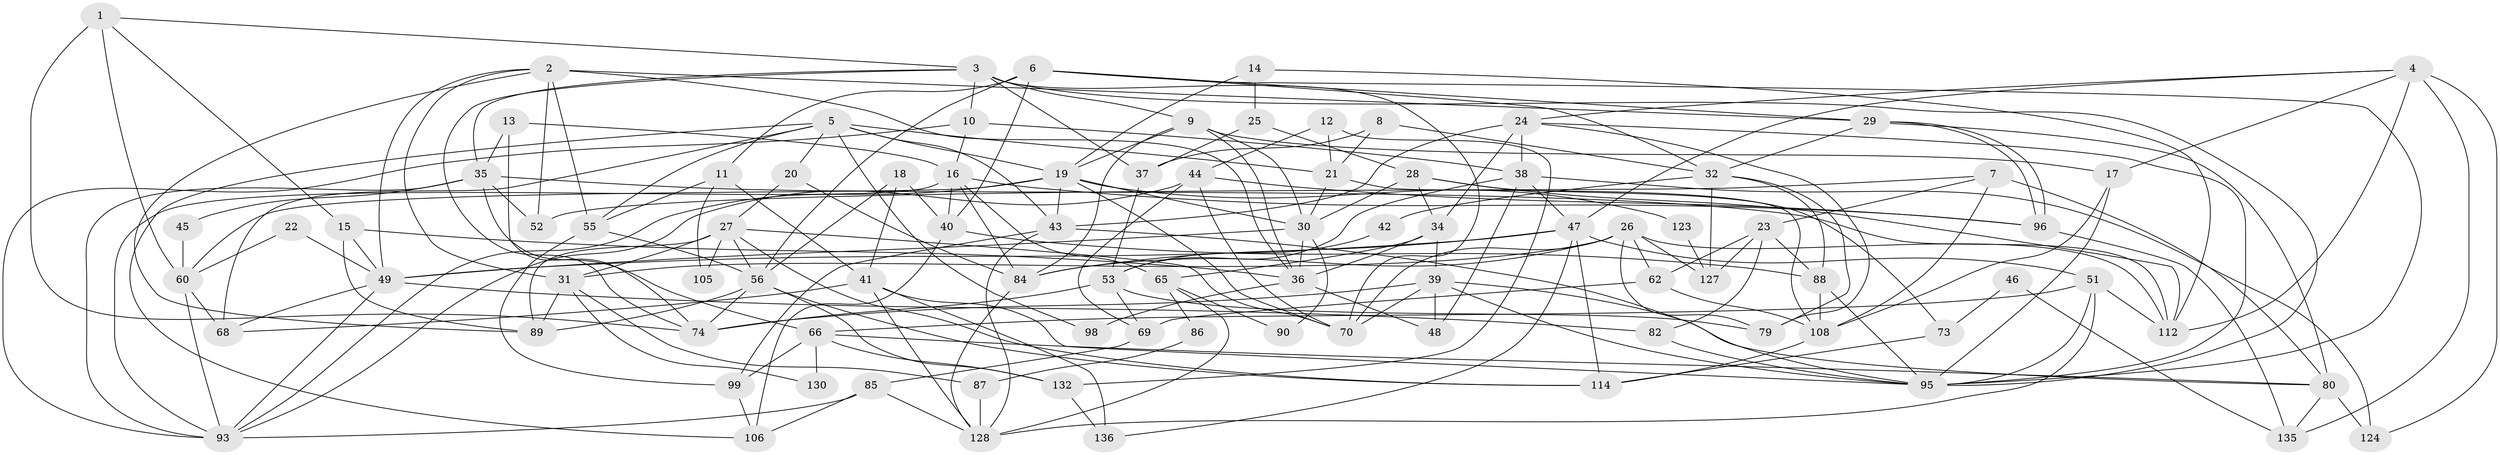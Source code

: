 // original degree distribution, {4: 0.2867647058823529, 7: 0.029411764705882353, 5: 0.21323529411764705, 3: 0.25735294117647056, 6: 0.09558823529411764, 2: 0.11764705882352941}
// Generated by graph-tools (version 1.1) at 2025/11/02/27/25 16:11:20]
// undirected, 90 vertices, 219 edges
graph export_dot {
graph [start="1"]
  node [color=gray90,style=filled];
  1;
  2;
  3 [super="+111"];
  4 [super="+126"];
  5 [super="+71"];
  6 [super="+64"];
  7 [super="+75"];
  8;
  9 [super="+125"];
  10 [super="+61"];
  11;
  12 [super="+109"];
  13;
  14;
  15 [super="+33"];
  16 [super="+100"];
  17 [super="+122"];
  18;
  19 [super="+77"];
  20;
  21 [super="+59"];
  22;
  23 [super="+101"];
  24 [super="+113"];
  25;
  26 [super="+67"];
  27 [super="+116"];
  28;
  29 [super="+50"];
  30 [super="+121"];
  31;
  32 [super="+91"];
  34;
  35 [super="+78"];
  36 [super="+57"];
  37;
  38 [super="+54"];
  39 [super="+58"];
  40 [super="+129"];
  41 [super="+72"];
  42 [super="+134"];
  43 [super="+63"];
  44 [super="+110"];
  45;
  46;
  47 [super="+133"];
  48;
  49 [super="+117"];
  51 [super="+104"];
  52;
  53 [super="+118"];
  55 [super="+92"];
  56 [super="+119"];
  60;
  62;
  65;
  66 [super="+76"];
  68 [super="+107"];
  69;
  70;
  73;
  74 [super="+81"];
  79;
  80 [super="+83"];
  82;
  84 [super="+102"];
  85 [super="+97"];
  86;
  87;
  88;
  89 [super="+131"];
  90;
  93 [super="+94"];
  95 [super="+103"];
  96;
  98;
  99;
  105;
  106;
  108 [super="+120"];
  112 [super="+115"];
  114;
  123;
  124;
  127;
  128;
  130;
  132;
  135;
  136;
  1 -- 74;
  1 -- 3;
  1 -- 60;
  1 -- 15;
  2 -- 29;
  2 -- 89;
  2 -- 31;
  2 -- 36;
  2 -- 52;
  2 -- 49;
  2 -- 55;
  3 -- 35;
  3 -- 70;
  3 -- 10;
  3 -- 37;
  3 -- 95;
  3 -- 9;
  3 -- 74;
  4 -- 24;
  4 -- 112;
  4 -- 17;
  4 -- 124;
  4 -- 135;
  4 -- 47;
  5 -- 98;
  5 -- 20;
  5 -- 106;
  5 -- 19;
  5 -- 21;
  5 -- 43 [weight=2];
  5 -- 55;
  5 -- 68;
  6 -- 95;
  6 -- 40;
  6 -- 32;
  6 -- 56;
  6 -- 11;
  6 -- 29;
  7 -- 23;
  7 -- 80;
  7 -- 108 [weight=2];
  7 -- 52;
  8 -- 32;
  8 -- 37;
  8 -- 21;
  9 -- 84;
  9 -- 17;
  9 -- 36;
  9 -- 19;
  9 -- 30;
  10 -- 16;
  10 -- 93;
  10 -- 38;
  11 -- 55;
  11 -- 105;
  11 -- 41;
  12 -- 21;
  12 -- 132;
  12 -- 44;
  13 -- 16;
  13 -- 35;
  13 -- 74;
  14 -- 112;
  14 -- 19;
  14 -- 25;
  15 -- 49;
  15 -- 89;
  15 -- 36;
  16 -- 65;
  16 -- 84;
  16 -- 96;
  16 -- 40;
  16 -- 93;
  17 -- 108;
  17 -- 95;
  18 -- 56;
  18 -- 40;
  18 -- 41;
  19 -- 123;
  19 -- 70;
  19 -- 60;
  19 -- 43;
  19 -- 30;
  19 -- 93;
  20 -- 27;
  20 -- 84;
  21 -- 30;
  21 -- 108;
  22 -- 60;
  22 -- 49;
  23 -- 88;
  23 -- 82;
  23 -- 127;
  23 -- 62;
  24 -- 43;
  24 -- 34 [weight=2];
  24 -- 38;
  24 -- 95;
  24 -- 79;
  25 -- 28;
  25 -- 37;
  26 -- 62;
  26 -- 79;
  26 -- 127;
  26 -- 84;
  26 -- 112;
  26 -- 70;
  26 -- 31;
  27 -- 31;
  27 -- 114;
  27 -- 56;
  27 -- 105;
  27 -- 70;
  27 -- 89;
  28 -- 34;
  28 -- 30;
  28 -- 73;
  28 -- 112;
  29 -- 96;
  29 -- 96;
  29 -- 32;
  29 -- 80;
  30 -- 36;
  30 -- 49;
  30 -- 90;
  31 -- 89;
  31 -- 87;
  31 -- 130;
  32 -- 79;
  32 -- 42 [weight=2];
  32 -- 88;
  32 -- 127;
  34 -- 36;
  34 -- 39;
  34 -- 65;
  35 -- 45;
  35 -- 112;
  35 -- 52;
  35 -- 93;
  35 -- 66;
  36 -- 48;
  36 -- 98;
  37 -- 53;
  38 -- 48;
  38 -- 53;
  38 -- 124;
  38 -- 47;
  39 -- 48;
  39 -- 70;
  39 -- 74;
  39 -- 80;
  39 -- 95;
  40 -- 88;
  40 -- 106;
  41 -- 136;
  41 -- 95;
  41 -- 128;
  41 -- 68;
  42 -- 53;
  43 -- 99;
  43 -- 95;
  43 -- 128;
  44 -- 96;
  44 -- 69;
  44 -- 70;
  44 -- 93;
  45 -- 60;
  46 -- 135;
  46 -- 73;
  47 -- 49;
  47 -- 114;
  47 -- 84;
  47 -- 136;
  47 -- 51;
  49 -- 68;
  49 -- 82;
  49 -- 93;
  51 -- 128;
  51 -- 95;
  51 -- 112;
  51 -- 66;
  53 -- 69;
  53 -- 79;
  53 -- 74;
  55 -- 99;
  55 -- 56;
  56 -- 114;
  56 -- 89;
  56 -- 132;
  56 -- 74;
  60 -- 93;
  60 -- 68;
  62 -- 69;
  62 -- 108;
  65 -- 128;
  65 -- 86;
  65 -- 90;
  66 -- 130;
  66 -- 132;
  66 -- 80;
  66 -- 99;
  69 -- 85;
  73 -- 114;
  80 -- 124 [weight=2];
  80 -- 135;
  82 -- 95;
  84 -- 128;
  85 -- 106;
  85 -- 128;
  85 -- 93;
  86 -- 87;
  87 -- 128;
  88 -- 108;
  88 -- 95;
  96 -- 135;
  99 -- 106;
  108 -- 114;
  123 -- 127;
  132 -- 136;
}
